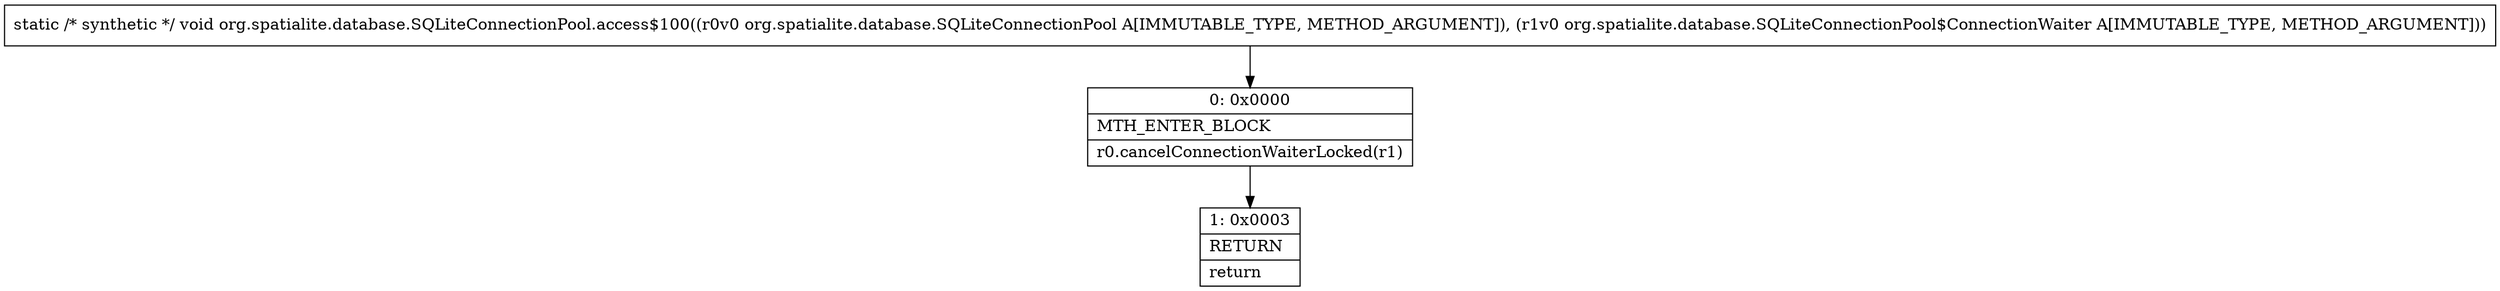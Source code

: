 digraph "CFG fororg.spatialite.database.SQLiteConnectionPool.access$100(Lorg\/spatialite\/database\/SQLiteConnectionPool;Lorg\/spatialite\/database\/SQLiteConnectionPool$ConnectionWaiter;)V" {
Node_0 [shape=record,label="{0\:\ 0x0000|MTH_ENTER_BLOCK\l|r0.cancelConnectionWaiterLocked(r1)\l}"];
Node_1 [shape=record,label="{1\:\ 0x0003|RETURN\l|return\l}"];
MethodNode[shape=record,label="{static \/* synthetic *\/ void org.spatialite.database.SQLiteConnectionPool.access$100((r0v0 org.spatialite.database.SQLiteConnectionPool A[IMMUTABLE_TYPE, METHOD_ARGUMENT]), (r1v0 org.spatialite.database.SQLiteConnectionPool$ConnectionWaiter A[IMMUTABLE_TYPE, METHOD_ARGUMENT])) }"];
MethodNode -> Node_0;
Node_0 -> Node_1;
}

